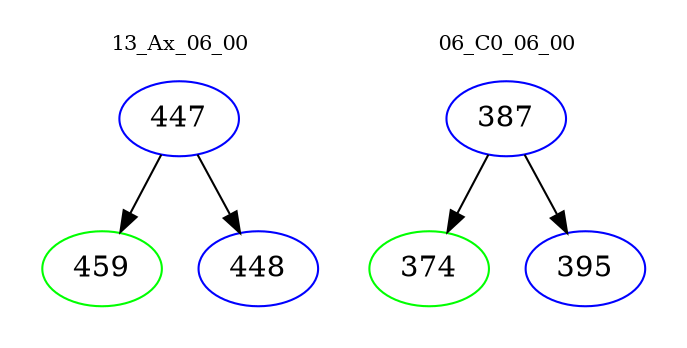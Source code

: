 digraph{
subgraph cluster_0 {
color = white
label = "13_Ax_06_00";
fontsize=10;
T0_447 [label="447", color="blue"]
T0_447 -> T0_459 [color="black"]
T0_459 [label="459", color="green"]
T0_447 -> T0_448 [color="black"]
T0_448 [label="448", color="blue"]
}
subgraph cluster_1 {
color = white
label = "06_C0_06_00";
fontsize=10;
T1_387 [label="387", color="blue"]
T1_387 -> T1_374 [color="black"]
T1_374 [label="374", color="green"]
T1_387 -> T1_395 [color="black"]
T1_395 [label="395", color="blue"]
}
}
